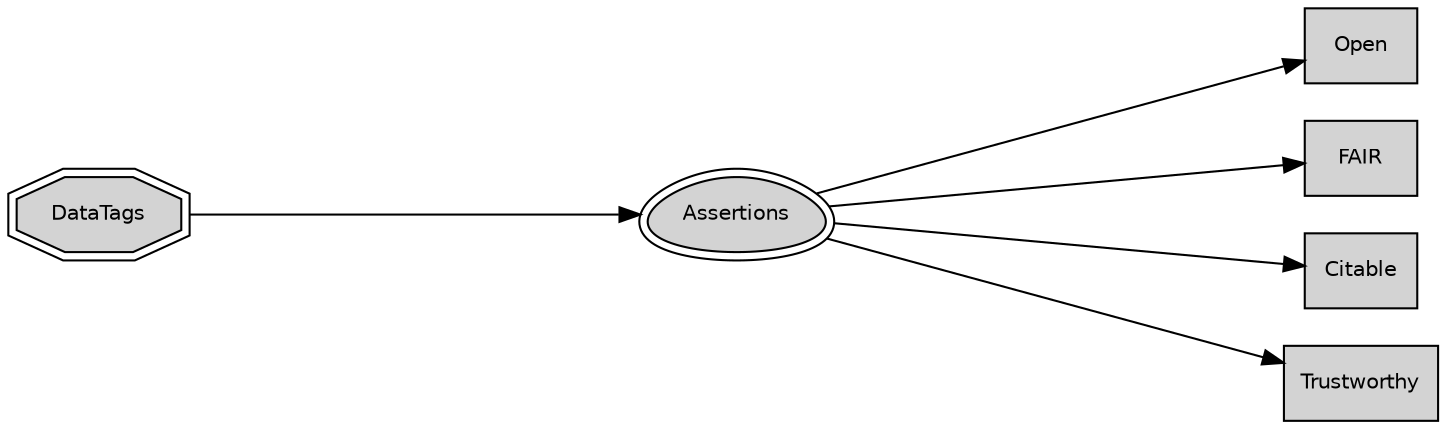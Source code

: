 digraph DecisionGraph {
edge [fontname="Helvetica" fontsize="10"]
node [fillcolor="lightgray" style="filled" fontname="Helvetica" fontsize="10"]
rankdir=LR
graph [overlap=true ranksep=3]
DataTags[label="DataTags" shape="octagon" peripheries="2"]
Assertions[label="Assertions" shape="egg" peripheries="2"]
Assertions_Open[label="Open" shape="box"]
Assertions_FAIR[label="FAIR" shape="box"]
Assertions_Citable[label="Citable" shape="box"]
Assertions_Trustworthy[label="Trustworthy" shape="box"]
DataTags -> Assertions
Assertions -> Assertions_Open
Assertions -> Assertions_FAIR
Assertions -> Assertions_Citable
Assertions -> Assertions_Trustworthy
}
